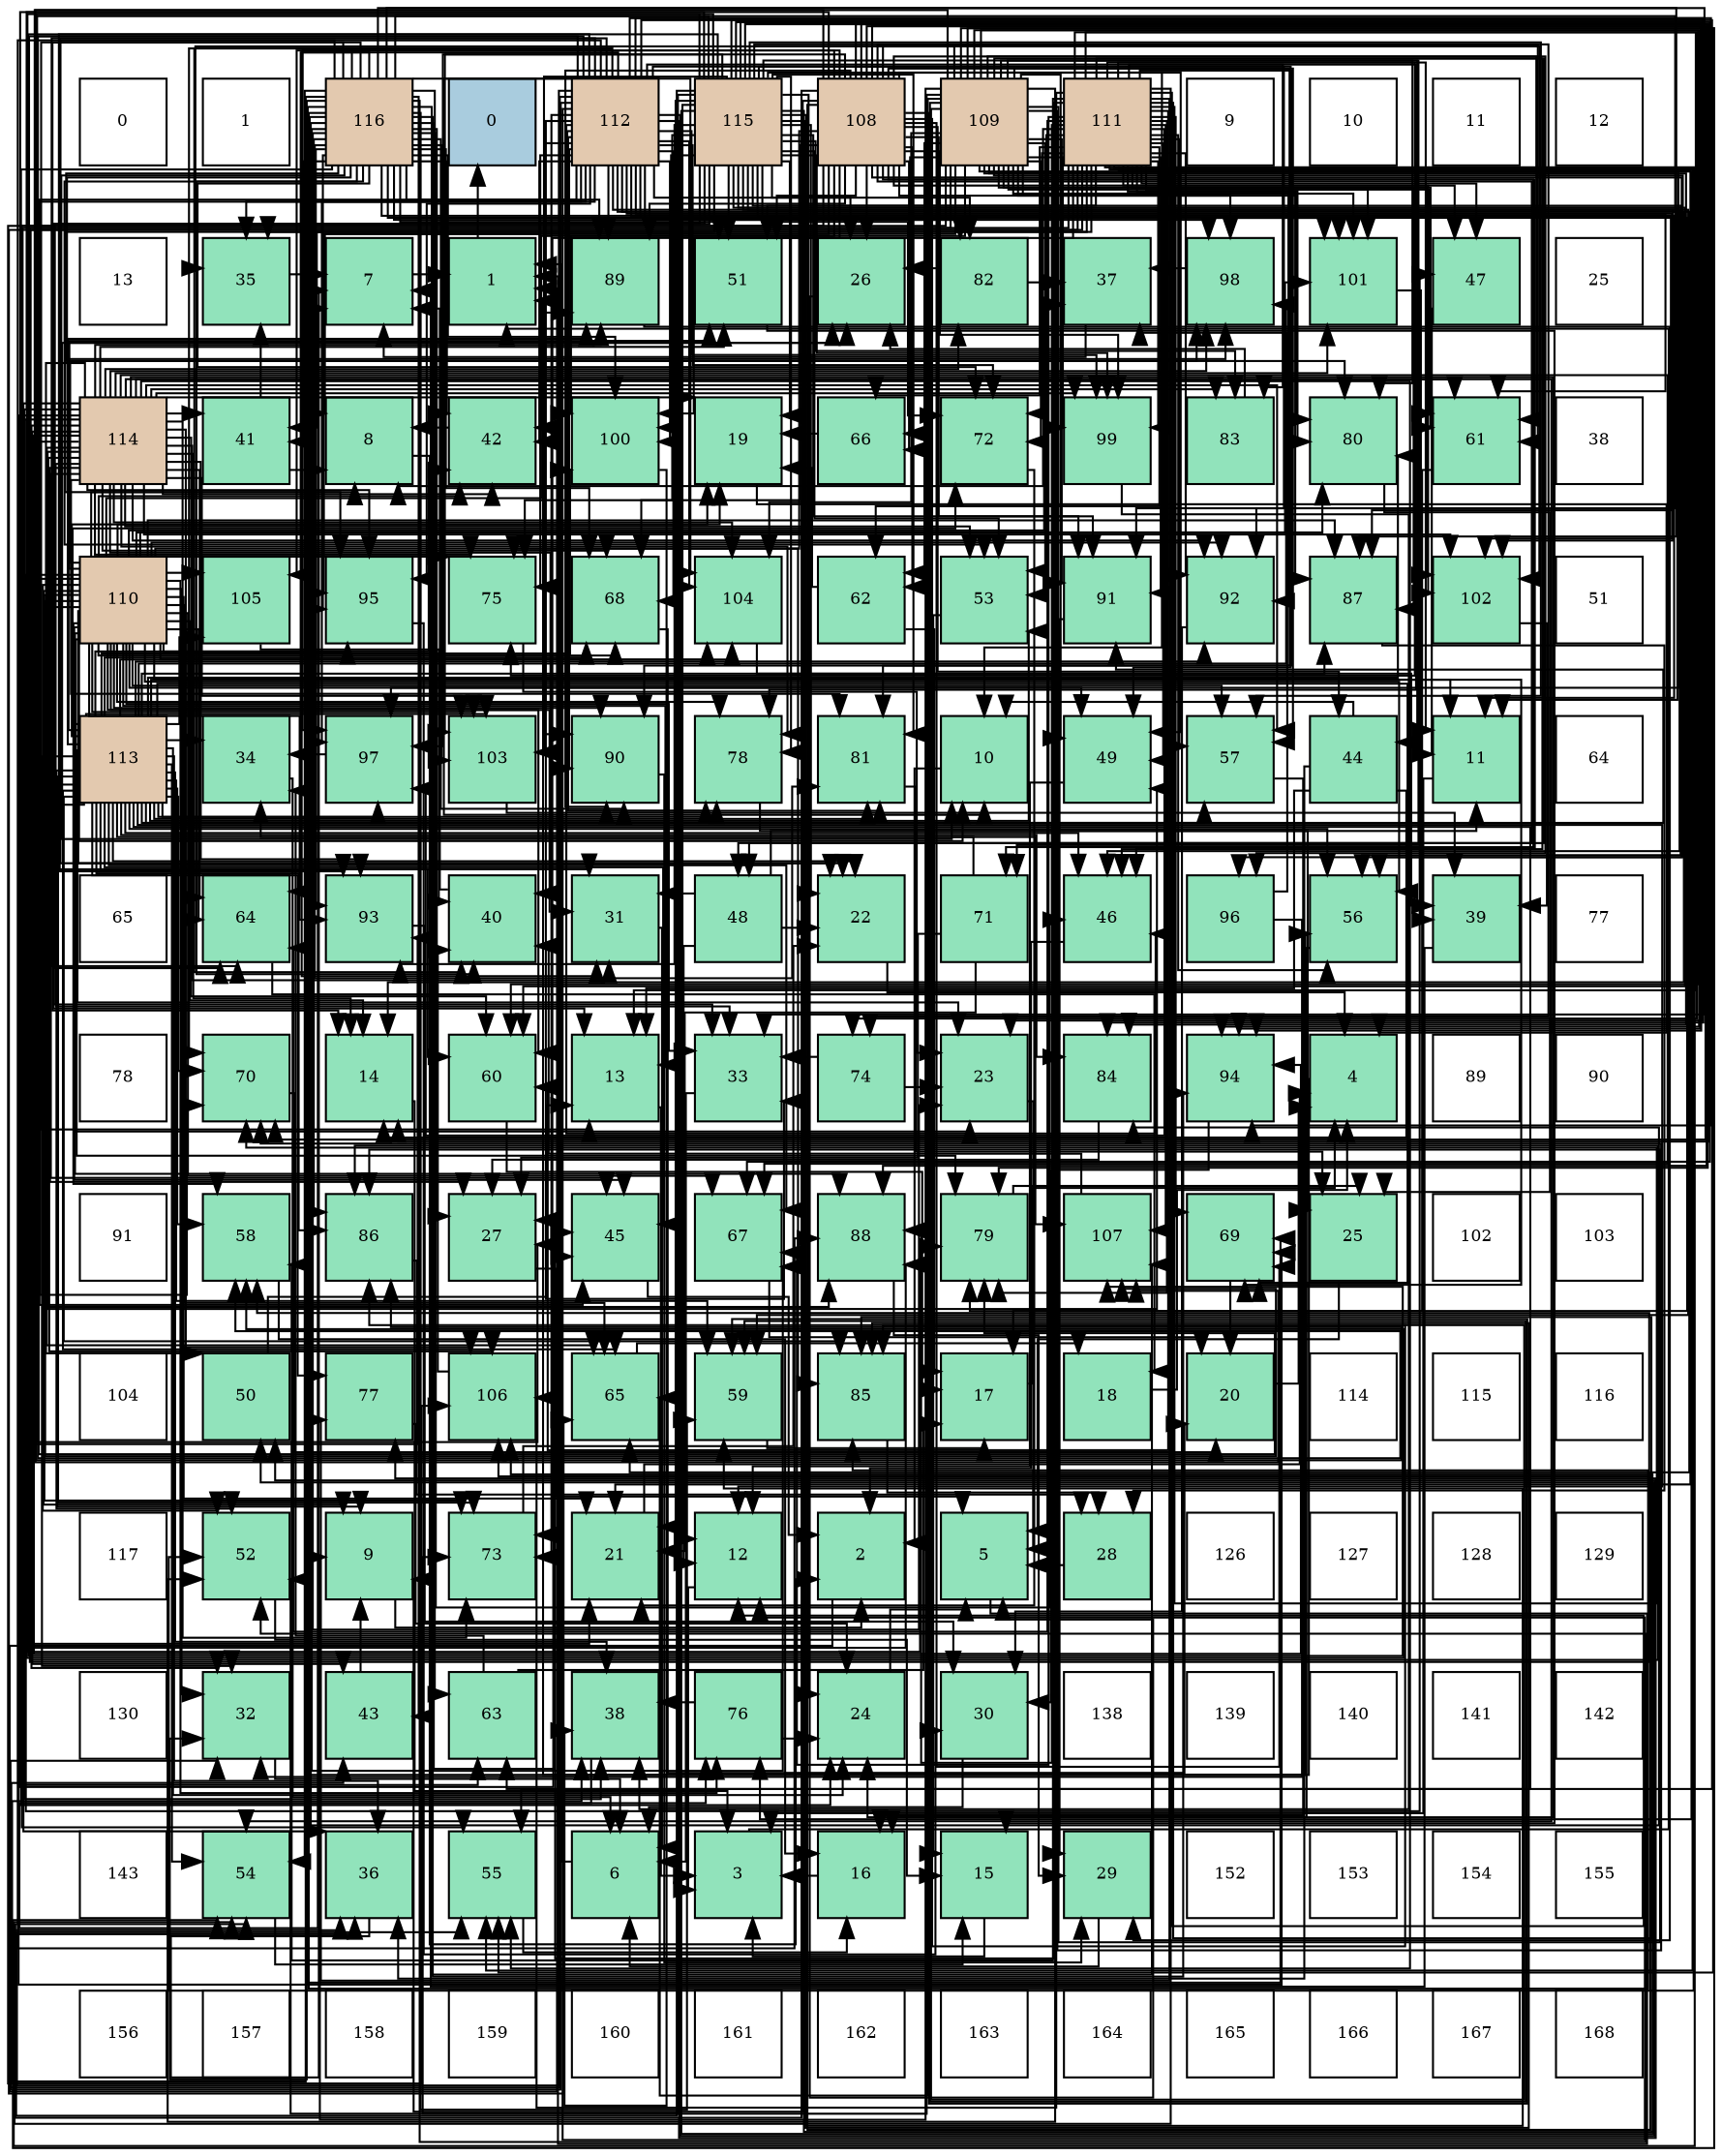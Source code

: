 digraph layout{
 rankdir=TB;
 splines=ortho;
 node [style=filled shape=square fixedsize=true width=0.6];
0[label="0", fontsize=8, fillcolor="#ffffff"];
1[label="1", fontsize=8, fillcolor="#ffffff"];
2[label="116", fontsize=8, fillcolor="#e3c9af"];
3[label="0", fontsize=8, fillcolor="#a9ccde"];
4[label="112", fontsize=8, fillcolor="#e3c9af"];
5[label="115", fontsize=8, fillcolor="#e3c9af"];
6[label="108", fontsize=8, fillcolor="#e3c9af"];
7[label="109", fontsize=8, fillcolor="#e3c9af"];
8[label="111", fontsize=8, fillcolor="#e3c9af"];
9[label="9", fontsize=8, fillcolor="#ffffff"];
10[label="10", fontsize=8, fillcolor="#ffffff"];
11[label="11", fontsize=8, fillcolor="#ffffff"];
12[label="12", fontsize=8, fillcolor="#ffffff"];
13[label="13", fontsize=8, fillcolor="#ffffff"];
14[label="35", fontsize=8, fillcolor="#91e3bb"];
15[label="7", fontsize=8, fillcolor="#91e3bb"];
16[label="1", fontsize=8, fillcolor="#91e3bb"];
17[label="89", fontsize=8, fillcolor="#91e3bb"];
18[label="51", fontsize=8, fillcolor="#91e3bb"];
19[label="26", fontsize=8, fillcolor="#91e3bb"];
20[label="82", fontsize=8, fillcolor="#91e3bb"];
21[label="37", fontsize=8, fillcolor="#91e3bb"];
22[label="98", fontsize=8, fillcolor="#91e3bb"];
23[label="101", fontsize=8, fillcolor="#91e3bb"];
24[label="47", fontsize=8, fillcolor="#91e3bb"];
25[label="25", fontsize=8, fillcolor="#ffffff"];
26[label="114", fontsize=8, fillcolor="#e3c9af"];
27[label="41", fontsize=8, fillcolor="#91e3bb"];
28[label="8", fontsize=8, fillcolor="#91e3bb"];
29[label="42", fontsize=8, fillcolor="#91e3bb"];
30[label="100", fontsize=8, fillcolor="#91e3bb"];
31[label="19", fontsize=8, fillcolor="#91e3bb"];
32[label="66", fontsize=8, fillcolor="#91e3bb"];
33[label="72", fontsize=8, fillcolor="#91e3bb"];
34[label="99", fontsize=8, fillcolor="#91e3bb"];
35[label="83", fontsize=8, fillcolor="#91e3bb"];
36[label="80", fontsize=8, fillcolor="#91e3bb"];
37[label="61", fontsize=8, fillcolor="#91e3bb"];
38[label="38", fontsize=8, fillcolor="#ffffff"];
39[label="110", fontsize=8, fillcolor="#e3c9af"];
40[label="105", fontsize=8, fillcolor="#91e3bb"];
41[label="95", fontsize=8, fillcolor="#91e3bb"];
42[label="75", fontsize=8, fillcolor="#91e3bb"];
43[label="68", fontsize=8, fillcolor="#91e3bb"];
44[label="104", fontsize=8, fillcolor="#91e3bb"];
45[label="62", fontsize=8, fillcolor="#91e3bb"];
46[label="53", fontsize=8, fillcolor="#91e3bb"];
47[label="91", fontsize=8, fillcolor="#91e3bb"];
48[label="92", fontsize=8, fillcolor="#91e3bb"];
49[label="87", fontsize=8, fillcolor="#91e3bb"];
50[label="102", fontsize=8, fillcolor="#91e3bb"];
51[label="51", fontsize=8, fillcolor="#ffffff"];
52[label="113", fontsize=8, fillcolor="#e3c9af"];
53[label="34", fontsize=8, fillcolor="#91e3bb"];
54[label="97", fontsize=8, fillcolor="#91e3bb"];
55[label="103", fontsize=8, fillcolor="#91e3bb"];
56[label="90", fontsize=8, fillcolor="#91e3bb"];
57[label="78", fontsize=8, fillcolor="#91e3bb"];
58[label="81", fontsize=8, fillcolor="#91e3bb"];
59[label="10", fontsize=8, fillcolor="#91e3bb"];
60[label="49", fontsize=8, fillcolor="#91e3bb"];
61[label="57", fontsize=8, fillcolor="#91e3bb"];
62[label="44", fontsize=8, fillcolor="#91e3bb"];
63[label="11", fontsize=8, fillcolor="#91e3bb"];
64[label="64", fontsize=8, fillcolor="#ffffff"];
65[label="65", fontsize=8, fillcolor="#ffffff"];
66[label="64", fontsize=8, fillcolor="#91e3bb"];
67[label="93", fontsize=8, fillcolor="#91e3bb"];
68[label="40", fontsize=8, fillcolor="#91e3bb"];
69[label="31", fontsize=8, fillcolor="#91e3bb"];
70[label="48", fontsize=8, fillcolor="#91e3bb"];
71[label="22", fontsize=8, fillcolor="#91e3bb"];
72[label="71", fontsize=8, fillcolor="#91e3bb"];
73[label="46", fontsize=8, fillcolor="#91e3bb"];
74[label="96", fontsize=8, fillcolor="#91e3bb"];
75[label="56", fontsize=8, fillcolor="#91e3bb"];
76[label="39", fontsize=8, fillcolor="#91e3bb"];
77[label="77", fontsize=8, fillcolor="#ffffff"];
78[label="78", fontsize=8, fillcolor="#ffffff"];
79[label="70", fontsize=8, fillcolor="#91e3bb"];
80[label="14", fontsize=8, fillcolor="#91e3bb"];
81[label="60", fontsize=8, fillcolor="#91e3bb"];
82[label="13", fontsize=8, fillcolor="#91e3bb"];
83[label="33", fontsize=8, fillcolor="#91e3bb"];
84[label="74", fontsize=8, fillcolor="#91e3bb"];
85[label="23", fontsize=8, fillcolor="#91e3bb"];
86[label="84", fontsize=8, fillcolor="#91e3bb"];
87[label="94", fontsize=8, fillcolor="#91e3bb"];
88[label="4", fontsize=8, fillcolor="#91e3bb"];
89[label="89", fontsize=8, fillcolor="#ffffff"];
90[label="90", fontsize=8, fillcolor="#ffffff"];
91[label="91", fontsize=8, fillcolor="#ffffff"];
92[label="58", fontsize=8, fillcolor="#91e3bb"];
93[label="86", fontsize=8, fillcolor="#91e3bb"];
94[label="27", fontsize=8, fillcolor="#91e3bb"];
95[label="45", fontsize=8, fillcolor="#91e3bb"];
96[label="67", fontsize=8, fillcolor="#91e3bb"];
97[label="88", fontsize=8, fillcolor="#91e3bb"];
98[label="79", fontsize=8, fillcolor="#91e3bb"];
99[label="107", fontsize=8, fillcolor="#91e3bb"];
100[label="69", fontsize=8, fillcolor="#91e3bb"];
101[label="25", fontsize=8, fillcolor="#91e3bb"];
102[label="102", fontsize=8, fillcolor="#ffffff"];
103[label="103", fontsize=8, fillcolor="#ffffff"];
104[label="104", fontsize=8, fillcolor="#ffffff"];
105[label="50", fontsize=8, fillcolor="#91e3bb"];
106[label="77", fontsize=8, fillcolor="#91e3bb"];
107[label="106", fontsize=8, fillcolor="#91e3bb"];
108[label="65", fontsize=8, fillcolor="#91e3bb"];
109[label="59", fontsize=8, fillcolor="#91e3bb"];
110[label="85", fontsize=8, fillcolor="#91e3bb"];
111[label="17", fontsize=8, fillcolor="#91e3bb"];
112[label="18", fontsize=8, fillcolor="#91e3bb"];
113[label="20", fontsize=8, fillcolor="#91e3bb"];
114[label="114", fontsize=8, fillcolor="#ffffff"];
115[label="115", fontsize=8, fillcolor="#ffffff"];
116[label="116", fontsize=8, fillcolor="#ffffff"];
117[label="117", fontsize=8, fillcolor="#ffffff"];
118[label="52", fontsize=8, fillcolor="#91e3bb"];
119[label="9", fontsize=8, fillcolor="#91e3bb"];
120[label="73", fontsize=8, fillcolor="#91e3bb"];
121[label="21", fontsize=8, fillcolor="#91e3bb"];
122[label="12", fontsize=8, fillcolor="#91e3bb"];
123[label="2", fontsize=8, fillcolor="#91e3bb"];
124[label="5", fontsize=8, fillcolor="#91e3bb"];
125[label="28", fontsize=8, fillcolor="#91e3bb"];
126[label="126", fontsize=8, fillcolor="#ffffff"];
127[label="127", fontsize=8, fillcolor="#ffffff"];
128[label="128", fontsize=8, fillcolor="#ffffff"];
129[label="129", fontsize=8, fillcolor="#ffffff"];
130[label="130", fontsize=8, fillcolor="#ffffff"];
131[label="32", fontsize=8, fillcolor="#91e3bb"];
132[label="43", fontsize=8, fillcolor="#91e3bb"];
133[label="63", fontsize=8, fillcolor="#91e3bb"];
134[label="38", fontsize=8, fillcolor="#91e3bb"];
135[label="76", fontsize=8, fillcolor="#91e3bb"];
136[label="24", fontsize=8, fillcolor="#91e3bb"];
137[label="30", fontsize=8, fillcolor="#91e3bb"];
138[label="138", fontsize=8, fillcolor="#ffffff"];
139[label="139", fontsize=8, fillcolor="#ffffff"];
140[label="140", fontsize=8, fillcolor="#ffffff"];
141[label="141", fontsize=8, fillcolor="#ffffff"];
142[label="142", fontsize=8, fillcolor="#ffffff"];
143[label="143", fontsize=8, fillcolor="#ffffff"];
144[label="54", fontsize=8, fillcolor="#91e3bb"];
145[label="36", fontsize=8, fillcolor="#91e3bb"];
146[label="55", fontsize=8, fillcolor="#91e3bb"];
147[label="6", fontsize=8, fillcolor="#91e3bb"];
148[label="3", fontsize=8, fillcolor="#91e3bb"];
149[label="16", fontsize=8, fillcolor="#91e3bb"];
150[label="15", fontsize=8, fillcolor="#91e3bb"];
151[label="29", fontsize=8, fillcolor="#91e3bb"];
152[label="152", fontsize=8, fillcolor="#ffffff"];
153[label="153", fontsize=8, fillcolor="#ffffff"];
154[label="154", fontsize=8, fillcolor="#ffffff"];
155[label="155", fontsize=8, fillcolor="#ffffff"];
156[label="156", fontsize=8, fillcolor="#ffffff"];
157[label="157", fontsize=8, fillcolor="#ffffff"];
158[label="158", fontsize=8, fillcolor="#ffffff"];
159[label="159", fontsize=8, fillcolor="#ffffff"];
160[label="160", fontsize=8, fillcolor="#ffffff"];
161[label="161", fontsize=8, fillcolor="#ffffff"];
162[label="162", fontsize=8, fillcolor="#ffffff"];
163[label="163", fontsize=8, fillcolor="#ffffff"];
164[label="164", fontsize=8, fillcolor="#ffffff"];
165[label="165", fontsize=8, fillcolor="#ffffff"];
166[label="166", fontsize=8, fillcolor="#ffffff"];
167[label="167", fontsize=8, fillcolor="#ffffff"];
168[label="168", fontsize=8, fillcolor="#ffffff"];
edge [constraint=false, style=vis];16 -> 3;
123 -> 16;
148 -> 16;
88 -> 16;
124 -> 16;
147 -> 16;
15 -> 16;
28 -> 123;
119 -> 123;
59 -> 123;
63 -> 148;
122 -> 148;
82 -> 148;
80 -> 148;
150 -> 148;
149 -> 148;
111 -> 88;
112 -> 88;
31 -> 88;
113 -> 88;
121 -> 88;
71 -> 88;
85 -> 124;
136 -> 124;
101 -> 124;
19 -> 124;
94 -> 124;
125 -> 124;
151 -> 147;
137 -> 147;
69 -> 147;
131 -> 147;
83 -> 147;
53 -> 147;
14 -> 15;
145 -> 15;
21 -> 15;
134 -> 15;
76 -> 15;
68 -> 15;
27 -> 28;
27 -> 14;
29 -> 28;
132 -> 119;
62 -> 59;
62 -> 82;
62 -> 80;
62 -> 145;
95 -> 123;
73 -> 123;
24 -> 63;
70 -> 63;
70 -> 122;
70 -> 71;
70 -> 69;
60 -> 122;
105 -> 82;
18 -> 150;
118 -> 150;
46 -> 150;
144 -> 150;
146 -> 149;
75 -> 149;
61 -> 149;
92 -> 149;
109 -> 111;
81 -> 111;
37 -> 111;
45 -> 111;
45 -> 31;
133 -> 111;
133 -> 53;
66 -> 112;
108 -> 112;
32 -> 31;
96 -> 113;
43 -> 113;
100 -> 113;
79 -> 113;
72 -> 121;
72 -> 94;
72 -> 53;
33 -> 121;
120 -> 71;
84 -> 85;
84 -> 83;
42 -> 85;
135 -> 136;
135 -> 134;
106 -> 136;
57 -> 101;
98 -> 101;
36 -> 101;
58 -> 101;
20 -> 19;
20 -> 21;
35 -> 19;
86 -> 94;
110 -> 125;
93 -> 125;
49 -> 125;
97 -> 151;
17 -> 151;
56 -> 151;
47 -> 151;
48 -> 137;
67 -> 137;
87 -> 137;
41 -> 137;
74 -> 131;
74 -> 21;
54 -> 53;
22 -> 21;
34 -> 134;
30 -> 134;
23 -> 76;
50 -> 76;
55 -> 76;
44 -> 76;
40 -> 68;
107 -> 68;
99 -> 68;
6 -> 119;
6 -> 19;
6 -> 29;
6 -> 62;
6 -> 95;
6 -> 73;
6 -> 24;
6 -> 70;
6 -> 60;
6 -> 18;
6 -> 144;
6 -> 146;
6 -> 61;
6 -> 109;
6 -> 37;
6 -> 45;
6 -> 32;
6 -> 43;
6 -> 100;
6 -> 79;
6 -> 72;
6 -> 84;
6 -> 42;
6 -> 98;
6 -> 93;
6 -> 97;
6 -> 17;
6 -> 56;
6 -> 47;
6 -> 87;
6 -> 41;
6 -> 74;
6 -> 54;
6 -> 22;
6 -> 34;
6 -> 30;
6 -> 50;
6 -> 55;
6 -> 40;
6 -> 107;
6 -> 99;
7 -> 28;
7 -> 119;
7 -> 14;
7 -> 62;
7 -> 70;
7 -> 60;
7 -> 118;
7 -> 46;
7 -> 144;
7 -> 146;
7 -> 75;
7 -> 92;
7 -> 109;
7 -> 81;
7 -> 37;
7 -> 45;
7 -> 108;
7 -> 32;
7 -> 79;
7 -> 72;
7 -> 33;
7 -> 120;
7 -> 135;
7 -> 36;
7 -> 86;
7 -> 110;
7 -> 93;
7 -> 49;
7 -> 56;
7 -> 47;
7 -> 48;
7 -> 67;
7 -> 87;
7 -> 74;
7 -> 54;
7 -> 34;
7 -> 30;
7 -> 23;
7 -> 50;
7 -> 44;
7 -> 107;
39 -> 28;
39 -> 119;
39 -> 59;
39 -> 82;
39 -> 80;
39 -> 31;
39 -> 121;
39 -> 71;
39 -> 85;
39 -> 19;
39 -> 69;
39 -> 131;
39 -> 83;
39 -> 21;
39 -> 29;
39 -> 95;
39 -> 24;
39 -> 60;
39 -> 118;
39 -> 75;
39 -> 61;
39 -> 92;
39 -> 81;
39 -> 66;
39 -> 108;
39 -> 96;
39 -> 43;
39 -> 100;
39 -> 120;
39 -> 42;
39 -> 135;
39 -> 57;
39 -> 36;
39 -> 110;
39 -> 49;
39 -> 97;
39 -> 17;
39 -> 56;
39 -> 48;
39 -> 67;
39 -> 87;
39 -> 41;
39 -> 22;
39 -> 23;
39 -> 55;
39 -> 44;
39 -> 40;
39 -> 107;
39 -> 99;
8 -> 28;
8 -> 63;
8 -> 122;
8 -> 82;
8 -> 121;
8 -> 94;
8 -> 14;
8 -> 145;
8 -> 73;
8 -> 24;
8 -> 60;
8 -> 18;
8 -> 118;
8 -> 46;
8 -> 144;
8 -> 146;
8 -> 75;
8 -> 61;
8 -> 92;
8 -> 81;
8 -> 37;
8 -> 45;
8 -> 66;
8 -> 108;
8 -> 32;
8 -> 96;
8 -> 100;
8 -> 79;
8 -> 33;
8 -> 120;
8 -> 84;
8 -> 42;
8 -> 135;
8 -> 106;
8 -> 57;
8 -> 98;
8 -> 36;
8 -> 58;
8 -> 110;
8 -> 93;
8 -> 49;
8 -> 97;
8 -> 47;
8 -> 48;
8 -> 41;
8 -> 54;
8 -> 34;
8 -> 23;
8 -> 50;
8 -> 107;
8 -> 99;
4 -> 59;
4 -> 122;
4 -> 80;
4 -> 71;
4 -> 85;
4 -> 19;
4 -> 69;
4 -> 131;
4 -> 83;
4 -> 14;
4 -> 145;
4 -> 68;
4 -> 29;
4 -> 132;
4 -> 95;
4 -> 73;
4 -> 105;
4 -> 92;
4 -> 109;
4 -> 37;
4 -> 66;
4 -> 108;
4 -> 43;
4 -> 79;
4 -> 33;
4 -> 120;
4 -> 42;
4 -> 106;
4 -> 57;
4 -> 58;
4 -> 35;
4 -> 86;
4 -> 49;
4 -> 97;
4 -> 17;
4 -> 56;
4 -> 47;
4 -> 67;
4 -> 87;
4 -> 41;
4 -> 54;
4 -> 22;
4 -> 34;
4 -> 30;
4 -> 23;
4 -> 50;
4 -> 55;
4 -> 44;
4 -> 99;
52 -> 119;
52 -> 63;
52 -> 122;
52 -> 31;
52 -> 71;
52 -> 85;
52 -> 136;
52 -> 19;
52 -> 131;
52 -> 53;
52 -> 145;
52 -> 134;
52 -> 29;
52 -> 95;
52 -> 73;
52 -> 18;
52 -> 118;
52 -> 46;
52 -> 144;
52 -> 146;
52 -> 75;
52 -> 61;
52 -> 92;
52 -> 109;
52 -> 81;
52 -> 108;
52 -> 96;
52 -> 43;
52 -> 100;
52 -> 79;
52 -> 33;
52 -> 120;
52 -> 106;
52 -> 57;
52 -> 98;
52 -> 36;
52 -> 58;
52 -> 86;
52 -> 110;
52 -> 93;
52 -> 49;
52 -> 17;
52 -> 47;
52 -> 48;
52 -> 54;
52 -> 22;
52 -> 30;
52 -> 55;
52 -> 44;
52 -> 40;
52 -> 99;
26 -> 80;
26 -> 31;
26 -> 121;
26 -> 136;
26 -> 94;
26 -> 69;
26 -> 131;
26 -> 83;
26 -> 145;
26 -> 134;
26 -> 68;
26 -> 27;
26 -> 29;
26 -> 132;
26 -> 95;
26 -> 60;
26 -> 105;
26 -> 18;
26 -> 46;
26 -> 144;
26 -> 146;
26 -> 61;
26 -> 81;
26 -> 37;
26 -> 133;
26 -> 66;
26 -> 108;
26 -> 96;
26 -> 43;
26 -> 100;
26 -> 120;
26 -> 42;
26 -> 57;
26 -> 98;
26 -> 58;
26 -> 20;
26 -> 35;
26 -> 97;
26 -> 17;
26 -> 48;
26 -> 67;
26 -> 41;
26 -> 22;
26 -> 34;
26 -> 23;
26 -> 50;
26 -> 55;
26 -> 44;
26 -> 107;
5 -> 59;
5 -> 63;
5 -> 122;
5 -> 82;
5 -> 80;
5 -> 31;
5 -> 121;
5 -> 71;
5 -> 136;
5 -> 94;
5 -> 69;
5 -> 83;
5 -> 27;
5 -> 73;
5 -> 60;
5 -> 105;
5 -> 18;
5 -> 118;
5 -> 46;
5 -> 146;
5 -> 75;
5 -> 61;
5 -> 92;
5 -> 109;
5 -> 81;
5 -> 37;
5 -> 133;
5 -> 66;
5 -> 96;
5 -> 33;
5 -> 42;
5 -> 57;
5 -> 98;
5 -> 36;
5 -> 58;
5 -> 20;
5 -> 35;
5 -> 110;
5 -> 93;
5 -> 56;
5 -> 47;
5 -> 67;
5 -> 87;
5 -> 54;
5 -> 34;
5 -> 30;
5 -> 23;
5 -> 50;
5 -> 107;
2 -> 59;
2 -> 63;
2 -> 82;
2 -> 80;
2 -> 85;
2 -> 136;
2 -> 94;
2 -> 131;
2 -> 83;
2 -> 134;
2 -> 68;
2 -> 27;
2 -> 29;
2 -> 132;
2 -> 95;
2 -> 73;
2 -> 18;
2 -> 118;
2 -> 46;
2 -> 144;
2 -> 75;
2 -> 109;
2 -> 133;
2 -> 66;
2 -> 96;
2 -> 43;
2 -> 100;
2 -> 79;
2 -> 33;
2 -> 98;
2 -> 36;
2 -> 58;
2 -> 20;
2 -> 86;
2 -> 110;
2 -> 93;
2 -> 49;
2 -> 97;
2 -> 17;
2 -> 56;
2 -> 48;
2 -> 67;
2 -> 87;
2 -> 41;
2 -> 22;
2 -> 30;
2 -> 55;
2 -> 44;
2 -> 99;
edge [constraint=true, style=invis];
0 -> 13 -> 26 -> 39 -> 52 -> 65 -> 78 -> 91 -> 104 -> 117 -> 130 -> 143 -> 156;
1 -> 14 -> 27 -> 40 -> 53 -> 66 -> 79 -> 92 -> 105 -> 118 -> 131 -> 144 -> 157;
2 -> 15 -> 28 -> 41 -> 54 -> 67 -> 80 -> 93 -> 106 -> 119 -> 132 -> 145 -> 158;
3 -> 16 -> 29 -> 42 -> 55 -> 68 -> 81 -> 94 -> 107 -> 120 -> 133 -> 146 -> 159;
4 -> 17 -> 30 -> 43 -> 56 -> 69 -> 82 -> 95 -> 108 -> 121 -> 134 -> 147 -> 160;
5 -> 18 -> 31 -> 44 -> 57 -> 70 -> 83 -> 96 -> 109 -> 122 -> 135 -> 148 -> 161;
6 -> 19 -> 32 -> 45 -> 58 -> 71 -> 84 -> 97 -> 110 -> 123 -> 136 -> 149 -> 162;
7 -> 20 -> 33 -> 46 -> 59 -> 72 -> 85 -> 98 -> 111 -> 124 -> 137 -> 150 -> 163;
8 -> 21 -> 34 -> 47 -> 60 -> 73 -> 86 -> 99 -> 112 -> 125 -> 138 -> 151 -> 164;
9 -> 22 -> 35 -> 48 -> 61 -> 74 -> 87 -> 100 -> 113 -> 126 -> 139 -> 152 -> 165;
10 -> 23 -> 36 -> 49 -> 62 -> 75 -> 88 -> 101 -> 114 -> 127 -> 140 -> 153 -> 166;
11 -> 24 -> 37 -> 50 -> 63 -> 76 -> 89 -> 102 -> 115 -> 128 -> 141 -> 154 -> 167;
12 -> 25 -> 38 -> 51 -> 64 -> 77 -> 90 -> 103 -> 116 -> 129 -> 142 -> 155 -> 168;
rank = same {0 -> 1 -> 2 -> 3 -> 4 -> 5 -> 6 -> 7 -> 8 -> 9 -> 10 -> 11 -> 12};
rank = same {13 -> 14 -> 15 -> 16 -> 17 -> 18 -> 19 -> 20 -> 21 -> 22 -> 23 -> 24 -> 25};
rank = same {26 -> 27 -> 28 -> 29 -> 30 -> 31 -> 32 -> 33 -> 34 -> 35 -> 36 -> 37 -> 38};
rank = same {39 -> 40 -> 41 -> 42 -> 43 -> 44 -> 45 -> 46 -> 47 -> 48 -> 49 -> 50 -> 51};
rank = same {52 -> 53 -> 54 -> 55 -> 56 -> 57 -> 58 -> 59 -> 60 -> 61 -> 62 -> 63 -> 64};
rank = same {65 -> 66 -> 67 -> 68 -> 69 -> 70 -> 71 -> 72 -> 73 -> 74 -> 75 -> 76 -> 77};
rank = same {78 -> 79 -> 80 -> 81 -> 82 -> 83 -> 84 -> 85 -> 86 -> 87 -> 88 -> 89 -> 90};
rank = same {91 -> 92 -> 93 -> 94 -> 95 -> 96 -> 97 -> 98 -> 99 -> 100 -> 101 -> 102 -> 103};
rank = same {104 -> 105 -> 106 -> 107 -> 108 -> 109 -> 110 -> 111 -> 112 -> 113 -> 114 -> 115 -> 116};
rank = same {117 -> 118 -> 119 -> 120 -> 121 -> 122 -> 123 -> 124 -> 125 -> 126 -> 127 -> 128 -> 129};
rank = same {130 -> 131 -> 132 -> 133 -> 134 -> 135 -> 136 -> 137 -> 138 -> 139 -> 140 -> 141 -> 142};
rank = same {143 -> 144 -> 145 -> 146 -> 147 -> 148 -> 149 -> 150 -> 151 -> 152 -> 153 -> 154 -> 155};
rank = same {156 -> 157 -> 158 -> 159 -> 160 -> 161 -> 162 -> 163 -> 164 -> 165 -> 166 -> 167 -> 168};
}